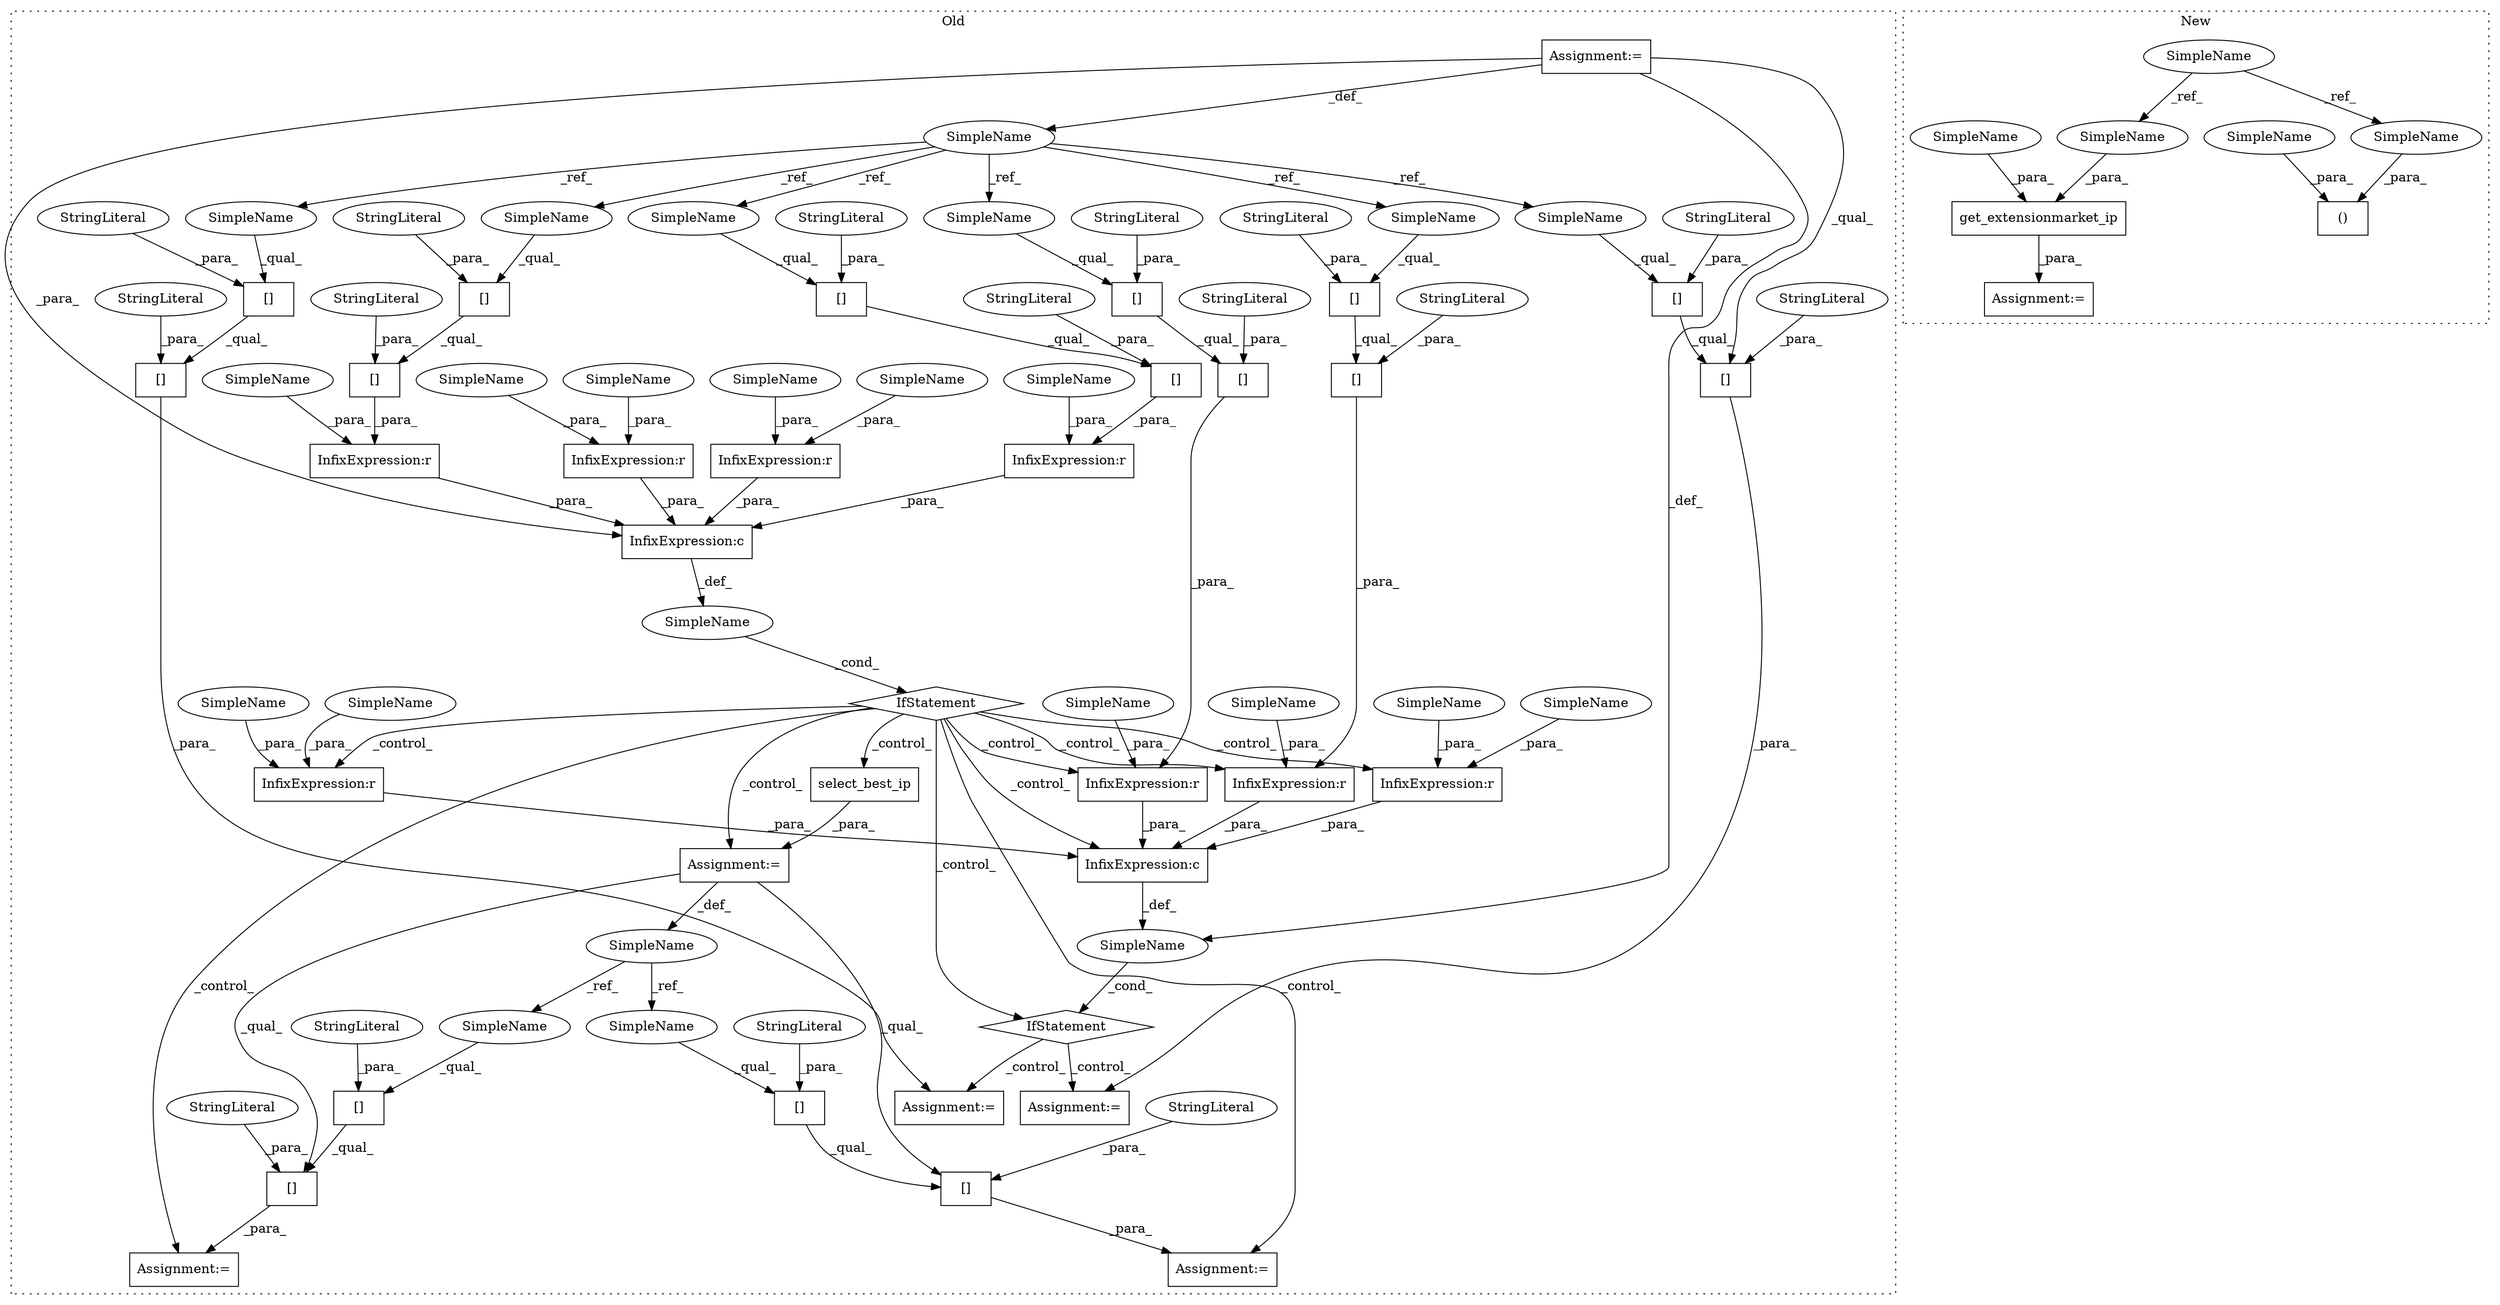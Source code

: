 digraph G {
subgraph cluster0 {
1 [label="IfStatement" a="25" s="55011,55121" l="4,2" shape="diamond"];
3 [label="SimpleName" a="42" s="" l="" shape="ellipse"];
4 [label="InfixExpression:c" a="27" s="55027" l="4" shape="box"];
5 [label="select_best_ip" a="32" s="54905" l="16" shape="box"];
6 [label="InfixExpression:r" a="27" s="55073" l="4" shape="box"];
7 [label="InfixExpression:r" a="27" s="54784" l="4" shape="box"];
8 [label="[]" a="2" s="55050,55072" l="18,1" shape="box"];
9 [label="InfixExpression:r" a="27" s="55036" l="4" shape="box"];
10 [label="InfixExpression:r" a="27" s="55112" l="4" shape="box"];
11 [label="InfixExpression:r" a="27" s="55018" l="4" shape="box"];
12 [label="InfixExpression:r" a="27" s="54878" l="4" shape="box"];
13 [label="[]" a="2" s="54853,54877" l="18,1" shape="box"];
14 [label="InfixExpression:r" a="27" s="54839" l="4" shape="box"];
15 [label="[]" a="2" s="54932,54948" l="8,1" shape="box"];
16 [label="InfixExpression:r" a="27" s="54802" l="4" shape="box"];
17 [label="[]" a="2" s="54816,54838" l="18,1" shape="box"];
18 [label="InfixExpression:c" a="27" s="54793" l="4" shape="box"];
19 [label="[]" a="2" s="55087,55111" l="18,1" shape="box"];
20 [label="SimpleName" a="42" s="54897" l="7" shape="ellipse"];
21 [label="[]" a="2" s="54968,54984" l="8,1" shape="box"];
24 [label="[]" a="2" s="54932,54954" l="18,1" shape="box"];
25 [label="[]" a="2" s="54816,54832" l="8,1" shape="box"];
26 [label="SimpleName" a="42" s="54634" l="7" shape="ellipse"];
27 [label="[]" a="2" s="55050,55066" l="8,1" shape="box"];
28 [label="IfStatement" a="25" s="54777,54887" l="4,2" shape="diamond"];
29 [label="[]" a="2" s="55087,55103" l="8,1" shape="box"];
30 [label="[]" a="2" s="55134,55150" l="8,1" shape="box"];
31 [label="SimpleName" a="42" s="" l="" shape="ellipse"];
32 [label="Assignment:=" a="7" s="55169" l="1" shape="box"];
33 [label="[]" a="2" s="54853,54869" l="8,1" shape="box"];
34 [label="Assignment:=" a="7" s="54931" l="1" shape="box"];
35 [label="[]" a="2" s="55170,55194" l="18,1" shape="box"];
36 [label="Assignment:=" a="7" s="54967" l="1" shape="box"];
37 [label="[]" a="2" s="55170,55186" l="8,1" shape="box"];
38 [label="Assignment:=" a="7" s="54904" l="1" shape="box"];
39 [label="[]" a="2" s="54968,54992" l="18,1" shape="box"];
40 [label="StringLiteral" a="45" s="55058" l="8" shape="ellipse"];
41 [label="[]" a="2" s="55134,55156" l="18,1" shape="box"];
42 [label="StringLiteral" a="45" s="54986" l="6" shape="ellipse"];
43 [label="StringLiteral" a="45" s="55142" l="8" shape="ellipse"];
44 [label="StringLiteral" a="45" s="55188" l="6" shape="ellipse"];
45 [label="StringLiteral" a="45" s="54976" l="8" shape="ellipse"];
46 [label="StringLiteral" a="45" s="54940" l="8" shape="ellipse"];
47 [label="StringLiteral" a="45" s="55178" l="8" shape="ellipse"];
48 [label="StringLiteral" a="45" s="55152" l="4" shape="ellipse"];
49 [label="StringLiteral" a="45" s="54834" l="4" shape="ellipse"];
50 [label="StringLiteral" a="45" s="54871" l="6" shape="ellipse"];
51 [label="StringLiteral" a="45" s="54861" l="8" shape="ellipse"];
52 [label="StringLiteral" a="45" s="55095" l="8" shape="ellipse"];
53 [label="StringLiteral" a="45" s="54950" l="4" shape="ellipse"];
54 [label="StringLiteral" a="45" s="54824" l="8" shape="ellipse"];
55 [label="StringLiteral" a="45" s="55068" l="4" shape="ellipse"];
56 [label="StringLiteral" a="45" s="55105" l="6" shape="ellipse"];
57 [label="Assignment:=" a="7" s="54634" l="7" shape="box"];
58 [label="Assignment:=" a="7" s="55133" l="1" shape="box"];
60 [label="SimpleName" a="42" s="55032" l="4" shape="ellipse"];
61 [label="SimpleName" a="42" s="54798" l="4" shape="ellipse"];
64 [label="SimpleName" a="42" s="54968" l="7" shape="ellipse"];
65 [label="SimpleName" a="42" s="54932" l="7" shape="ellipse"];
66 [label="SimpleName" a="42" s="55016" l="2" shape="ellipse"];
67 [label="SimpleName" a="42" s="54782" l="2" shape="ellipse"];
68 [label="SimpleName" a="42" s="55170" l="7" shape="ellipse"];
69 [label="SimpleName" a="42" s="55134" l="7" shape="ellipse"];
70 [label="SimpleName" a="42" s="55050" l="7" shape="ellipse"];
71 [label="SimpleName" a="42" s="54816" l="7" shape="ellipse"];
72 [label="SimpleName" a="42" s="55087" l="7" shape="ellipse"];
73 [label="SimpleName" a="42" s="54853" l="7" shape="ellipse"];
74 [label="SimpleName" a="42" s="54788" l="4" shape="ellipse"];
75 [label="SimpleName" a="42" s="55077" l="4" shape="ellipse"];
76 [label="SimpleName" a="42" s="54806" l="4" shape="ellipse"];
77 [label="SimpleName" a="42" s="55040" l="4" shape="ellipse"];
78 [label="SimpleName" a="42" s="55022" l="4" shape="ellipse"];
79 [label="SimpleName" a="42" s="55116" l="4" shape="ellipse"];
80 [label="SimpleName" a="42" s="54843" l="4" shape="ellipse"];
81 [label="SimpleName" a="42" s="54882" l="4" shape="ellipse"];
label = "Old";
style="dotted";
}
subgraph cluster1 {
2 [label="get_extensionmarket_ip" a="32" s="50761,50791" l="23,1" shape="box"];
22 [label="SimpleName" a="42" s="50659" l="2" shape="ellipse"];
23 [label="()" a="106" s="50740" l="19" shape="box"];
59 [label="Assignment:=" a="7" s="50759" l="2" shape="box"];
62 [label="SimpleName" a="42" s="50740" l="2" shape="ellipse"];
63 [label="SimpleName" a="42" s="50784" l="2" shape="ellipse"];
82 [label="SimpleName" a="42" s="50755" l="4" shape="ellipse"];
83 [label="SimpleName" a="42" s="50787" l="4" shape="ellipse"];
label = "New";
style="dotted";
}
1 -> 58 [label="_control_"];
1 -> 32 [label="_control_"];
2 -> 59 [label="_para_"];
3 -> 28 [label="_cond_"];
4 -> 31 [label="_def_"];
5 -> 38 [label="_para_"];
6 -> 4 [label="_para_"];
7 -> 18 [label="_para_"];
8 -> 6 [label="_para_"];
9 -> 4 [label="_para_"];
10 -> 4 [label="_para_"];
11 -> 4 [label="_para_"];
12 -> 18 [label="_para_"];
13 -> 12 [label="_para_"];
14 -> 18 [label="_para_"];
15 -> 24 [label="_qual_"];
16 -> 18 [label="_para_"];
17 -> 14 [label="_para_"];
18 -> 3 [label="_def_"];
19 -> 10 [label="_para_"];
20 -> 65 [label="_ref_"];
20 -> 64 [label="_ref_"];
21 -> 39 [label="_qual_"];
22 -> 62 [label="_ref_"];
22 -> 63 [label="_ref_"];
24 -> 34 [label="_para_"];
25 -> 17 [label="_qual_"];
26 -> 68 [label="_ref_"];
26 -> 70 [label="_ref_"];
26 -> 73 [label="_ref_"];
26 -> 72 [label="_ref_"];
26 -> 69 [label="_ref_"];
26 -> 71 [label="_ref_"];
27 -> 8 [label="_qual_"];
28 -> 11 [label="_control_"];
28 -> 34 [label="_control_"];
28 -> 9 [label="_control_"];
28 -> 10 [label="_control_"];
28 -> 36 [label="_control_"];
28 -> 6 [label="_control_"];
28 -> 38 [label="_control_"];
28 -> 5 [label="_control_"];
28 -> 1 [label="_control_"];
28 -> 4 [label="_control_"];
29 -> 19 [label="_qual_"];
30 -> 41 [label="_qual_"];
31 -> 1 [label="_cond_"];
33 -> 13 [label="_qual_"];
35 -> 32 [label="_para_"];
37 -> 35 [label="_qual_"];
38 -> 20 [label="_def_"];
38 -> 39 [label="_qual_"];
38 -> 24 [label="_qual_"];
39 -> 36 [label="_para_"];
40 -> 27 [label="_para_"];
41 -> 58 [label="_para_"];
42 -> 39 [label="_para_"];
43 -> 30 [label="_para_"];
44 -> 35 [label="_para_"];
45 -> 21 [label="_para_"];
46 -> 15 [label="_para_"];
47 -> 37 [label="_para_"];
48 -> 41 [label="_para_"];
49 -> 17 [label="_para_"];
50 -> 13 [label="_para_"];
51 -> 33 [label="_para_"];
52 -> 29 [label="_para_"];
53 -> 24 [label="_para_"];
54 -> 25 [label="_para_"];
55 -> 8 [label="_para_"];
56 -> 19 [label="_para_"];
57 -> 18 [label="_para_"];
57 -> 41 [label="_qual_"];
57 -> 31 [label="_def_"];
57 -> 26 [label="_def_"];
60 -> 9 [label="_para_"];
61 -> 16 [label="_para_"];
62 -> 23 [label="_para_"];
63 -> 2 [label="_para_"];
64 -> 21 [label="_qual_"];
65 -> 15 [label="_qual_"];
66 -> 11 [label="_para_"];
67 -> 7 [label="_para_"];
68 -> 37 [label="_qual_"];
69 -> 30 [label="_qual_"];
70 -> 27 [label="_qual_"];
71 -> 25 [label="_qual_"];
72 -> 29 [label="_qual_"];
73 -> 33 [label="_qual_"];
74 -> 7 [label="_para_"];
75 -> 6 [label="_para_"];
76 -> 16 [label="_para_"];
77 -> 9 [label="_para_"];
78 -> 11 [label="_para_"];
79 -> 10 [label="_para_"];
80 -> 14 [label="_para_"];
81 -> 12 [label="_para_"];
82 -> 23 [label="_para_"];
83 -> 2 [label="_para_"];
}